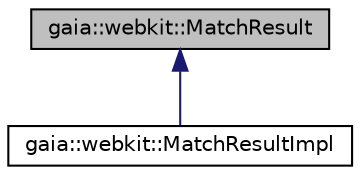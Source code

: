 digraph G
{
  edge [fontname="Helvetica",fontsize="10",labelfontname="Helvetica",labelfontsize="10"];
  node [fontname="Helvetica",fontsize="10",shape=record];
  Node1 [label="gaia::webkit::MatchResult",height=0.2,width=0.4,color="black", fillcolor="grey75", style="filled" fontcolor="black"];
  Node1 -> Node2 [dir=back,color="midnightblue",fontsize="10",style="solid",fontname="Helvetica"];
  Node2 [label="gaia::webkit::MatchResultImpl",height=0.2,width=0.4,color="black", fillcolor="white", style="filled",URL="$d1/d34/classgaia_1_1webkit_1_1_match_result_impl.html",tooltip="Holds the results of a successful match of a regular expression against a given string."];
}
